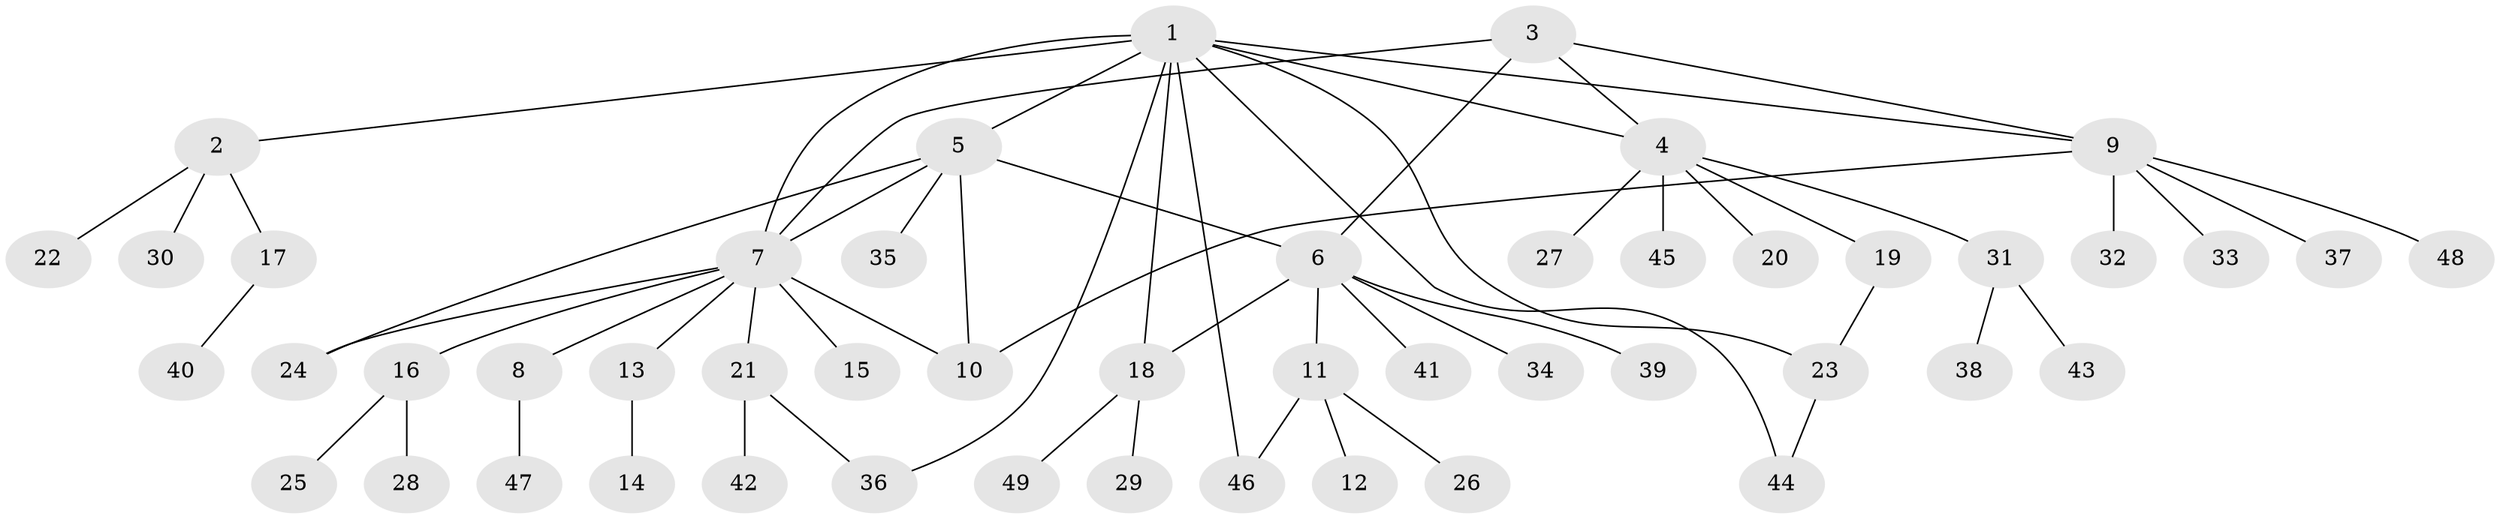 // coarse degree distribution, {13: 0.02857142857142857, 3: 0.11428571428571428, 4: 0.02857142857142857, 6: 0.05714285714285714, 9: 0.02857142857142857, 8: 0.02857142857142857, 1: 0.5142857142857142, 2: 0.2}
// Generated by graph-tools (version 1.1) at 2025/52/02/27/25 19:52:15]
// undirected, 49 vertices, 60 edges
graph export_dot {
graph [start="1"]
  node [color=gray90,style=filled];
  1;
  2;
  3;
  4;
  5;
  6;
  7;
  8;
  9;
  10;
  11;
  12;
  13;
  14;
  15;
  16;
  17;
  18;
  19;
  20;
  21;
  22;
  23;
  24;
  25;
  26;
  27;
  28;
  29;
  30;
  31;
  32;
  33;
  34;
  35;
  36;
  37;
  38;
  39;
  40;
  41;
  42;
  43;
  44;
  45;
  46;
  47;
  48;
  49;
  1 -- 2;
  1 -- 4;
  1 -- 5;
  1 -- 7;
  1 -- 9;
  1 -- 18;
  1 -- 23;
  1 -- 36;
  1 -- 44;
  1 -- 46;
  2 -- 17;
  2 -- 22;
  2 -- 30;
  3 -- 4;
  3 -- 6;
  3 -- 7;
  3 -- 9;
  4 -- 19;
  4 -- 20;
  4 -- 27;
  4 -- 31;
  4 -- 45;
  5 -- 6;
  5 -- 7;
  5 -- 10;
  5 -- 24;
  5 -- 35;
  6 -- 11;
  6 -- 18;
  6 -- 34;
  6 -- 39;
  6 -- 41;
  7 -- 8;
  7 -- 10;
  7 -- 13;
  7 -- 15;
  7 -- 16;
  7 -- 21;
  7 -- 24;
  8 -- 47;
  9 -- 10;
  9 -- 32;
  9 -- 33;
  9 -- 37;
  9 -- 48;
  11 -- 12;
  11 -- 26;
  11 -- 46;
  13 -- 14;
  16 -- 25;
  16 -- 28;
  17 -- 40;
  18 -- 29;
  18 -- 49;
  19 -- 23;
  21 -- 36;
  21 -- 42;
  23 -- 44;
  31 -- 38;
  31 -- 43;
}
